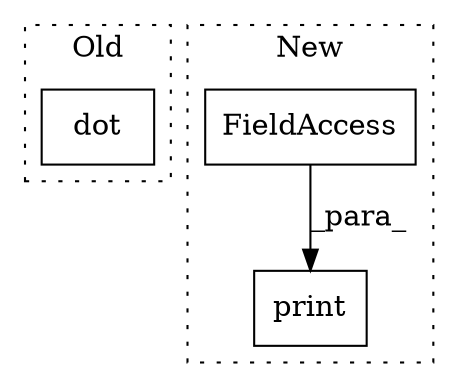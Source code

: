 digraph G {
subgraph cluster0 {
1 [label="dot" a="32" s="1865,1915" l="4,1" shape="box"];
label = "Old";
style="dotted";
}
subgraph cluster1 {
2 [label="print" a="32" s="2001,2016" l="6,1" shape="box"];
3 [label="FieldAccess" a="22" s="2007" l="9" shape="box"];
label = "New";
style="dotted";
}
3 -> 2 [label="_para_"];
}